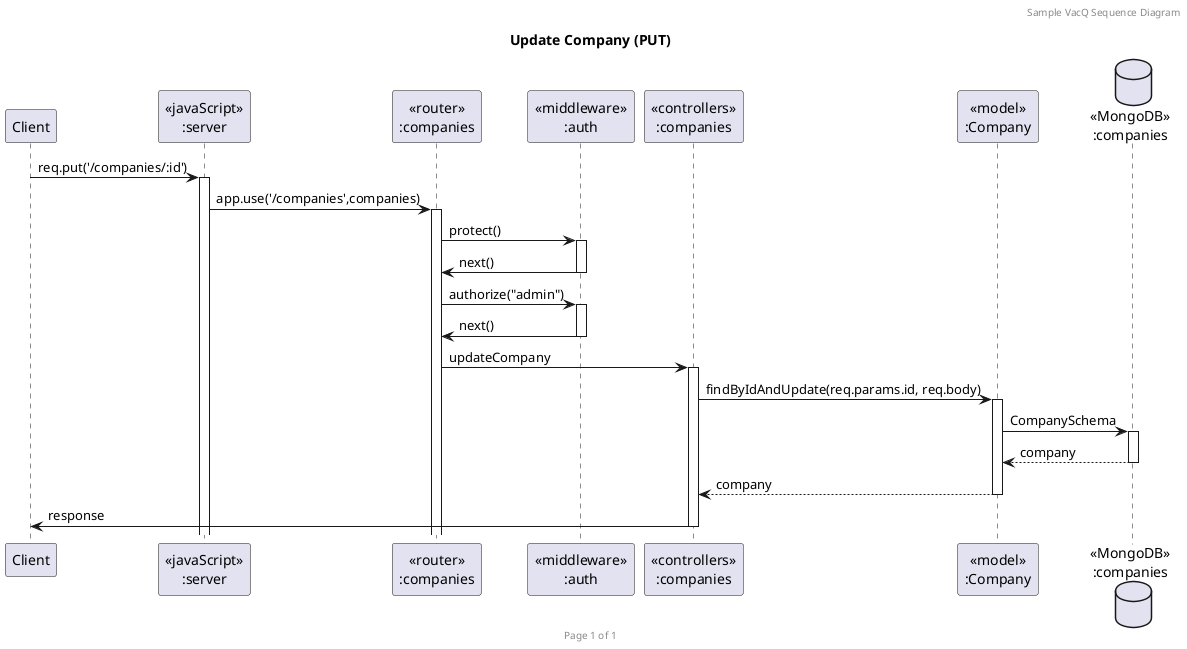 @startuml Manage Company (PUT)

header Sample VacQ Sequence Diagram
footer Page %page% of %lastpage%
title "Update Company (PUT)"

participant "Client" as client
participant "<<javaScript>>\n:server" as server
participant "<<router>>\n:companies" as routerCompanies
participant "<<middleware>>\n:auth" as authMiddleware
participant "<<controllers>>\n:companies" as controllersCompanies
participant "<<model>>\n:Company" as modelCompany
database "<<MongoDB>>\n:companies" as CompaniesDatabase

client->server ++:req.put('/companies/:id')
server->routerCompanies ++:app.use('/companies',companies)
routerCompanies -> authMiddleware ++: protect()
routerCompanies <- authMiddleware --: next()
routerCompanies -> authMiddleware ++: authorize("admin")
routerCompanies <- authMiddleware --: next()
routerCompanies -> controllersCompanies ++:updateCompany
controllersCompanies -> modelCompany ++:findByIdAndUpdate(req.params.id, req.body)
modelCompany -> CompaniesDatabase ++: CompanySchema
CompaniesDatabase --> modelCompany --: company
controllersCompanies <-- modelCompany --: company
controllersCompanies->client --:response



@enduml
